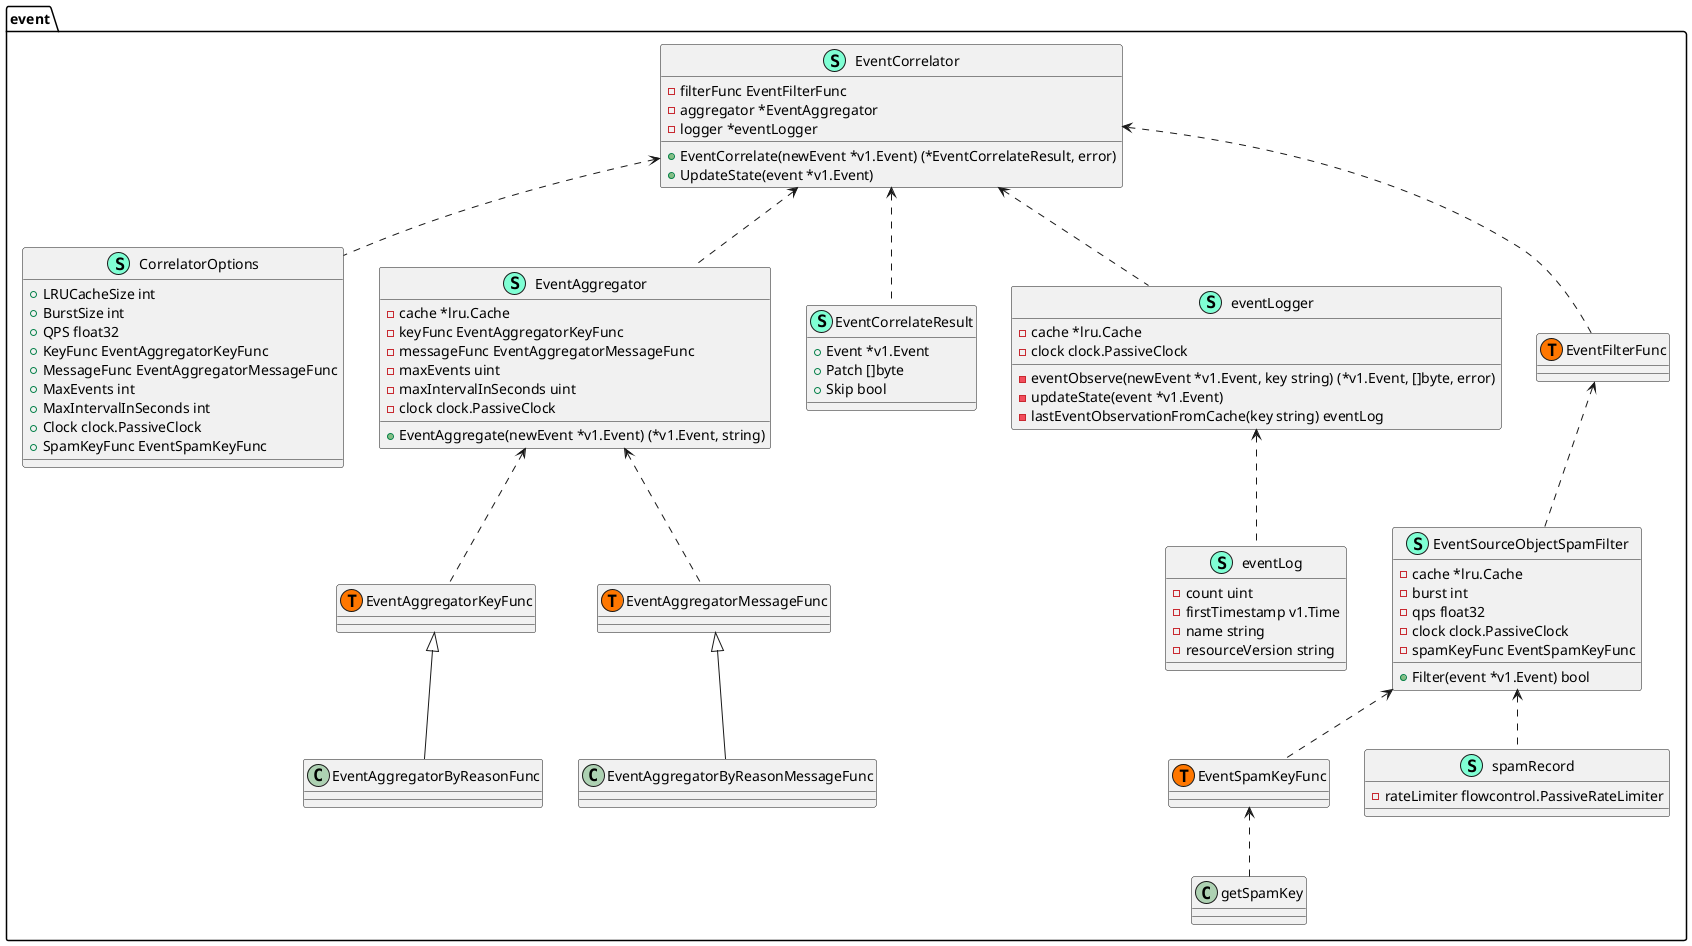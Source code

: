 @startuml
namespace event {
    class CorrelatorOptions << (S,Aquamarine) >> {
        + LRUCacheSize int
        + BurstSize int
        + QPS float32
        + KeyFunc EventAggregatorKeyFunc
        + MessageFunc EventAggregatorMessageFunc
        + MaxEvents int
        + MaxIntervalInSeconds int
        + Clock clock.PassiveClock
        + SpamKeyFunc EventSpamKeyFunc

    }
    class EventAggregator << (S,Aquamarine) >> {
        - cache *lru.Cache
        - keyFunc EventAggregatorKeyFunc
        - messageFunc EventAggregatorMessageFunc
        - maxEvents uint
        - maxIntervalInSeconds uint
        - clock clock.PassiveClock

        + EventAggregate(newEvent *v1.Event) (*v1.Event, string)

    }
    ' interface EventBroadcaster  {
    '     + StartEventWatcher(eventHandler <font color=blue>func</font>(*v1.Event) ) event.Interface
    '     + StartRecordingToSink(sink EventSink) event.Interface
    '     + StartLogging(logf <font color=blue>func</font>(string, ...<font color=blue>interface</font>{}) ) event.Interface
    '     + StartStructuredLogging(verbosity klog.Level) event.Interface
    '     + NewRecorder(scheme *runtime.Scheme, source v1.EventSource) EventRecorder
    '     + Shutdown() 

    ' }
    class EventCorrelateResult << (S,Aquamarine) >> {
        + Event *v1.Event
        + Patch []byte
        + Skip bool

    }
    class EventCorrelator << (S,Aquamarine) >> {
        - filterFunc EventFilterFunc
        - aggregator *EventAggregator
        - logger *eventLogger

        + EventCorrelate(newEvent *v1.Event) (*EventCorrelateResult, error)
        + UpdateState(event *v1.Event) 

    }
    ' interface EventRecorder  {
    '     + Event(object runtime.Object, eventtype string, reason string, message string) 
    '     + Eventf(object runtime.Object, eventtype string, reason string, messageFmt string, args ...<font color=blue>interface</font>{}) 
    '     ' + AnnotatedEventf(object runtime.Object, annotations <font color=blue>map</font>[string]string, eventtype string, reason string, messageFmt string, args ...<font color=blue>interface</font>{}) 

    ' }
    ' class EventRecorderAdapter << (S,Aquamarine) >> {
    '     - recorder EventRecorder

    '     + Eventf(regarding runtime.Object, _ runtime.Object, eventtype string, reason string, action string, note string, args ...<font color=blue>interface</font>{}) 

    ' }
    ' interface EventSink  {
    '     + Create(event *v1.Event) (*v1.Event, error)
    '     + Update(event *v1.Event) (*v1.Event, error)
    '     + Patch(oldEvent *v1.Event, data []byte) (*v1.Event, error)

    ' }
    class EventSourceObjectSpamFilter << (S,Aquamarine) >> {
        - cache *lru.Cache
        - burst int
        - qps float32
        - clock clock.PassiveClock
        - spamKeyFunc EventSpamKeyFunc

        + Filter(event *v1.Event) bool

    }
    ' class FakeRecorder << (S,Aquamarine) >> {
    '     + Events <font color=blue>chan</font> string
    '     + IncludeObject bool

    '     - writeEvent(object runtime.Object, annotations <font color=blue>map</font>[string]string, eventtype string, reason string, messageFmt string, args ...<font color=blue>interface</font>{}) 

    '     + Event(object runtime.Object, eventtype string, reason string, message string) 
    '     + Eventf(object runtime.Object, eventtype string, reason string, messageFmt string, args ...<font color=blue>interface</font>{}) 
    '     + AnnotatedEventf(object runtime.Object, annotations <font color=blue>map</font>[string]string, eventtype string, reason string, messageFmt string, args ...<font color=blue>interface</font>{}) 

    ' }
    ' class aggregateRecord << (S,Aquamarine) >> {
    '     - localKeys sets.String
    '     - lastTimestamp v1.Time

    ' }
    ' class eventBroadcasterImpl << (S,Aquamarine) >> {
    '     - sleepDuration time.Duration
    '     - options CorrelatorOptions
    '     - cancelationCtx context.Context
    '     - cancel <font color=blue>func</font>() 

    '     - recordToSink(sink EventSink, event *v1.Event, eventCorrelator *EventCorrelator) 

    '     + StartRecordingToSink(sink EventSink) event.Interface
    '     + Shutdown() 
    '     + StartLogging(logf <font color=blue>func</font>(string, ...<font color=blue>interface</font>{}) ) event.Interface
    '     + StartStructuredLogging(verbosity klog.Level) event.Interface
    '     + StartEventWatcher(eventHandler <font color=blue>func</font>(*v1.Event) ) event.Interface
    '     + NewRecorder(scheme *runtime.Scheme, source v1.EventSource) EventRecorder

    ' }
    class eventLog << (S,Aquamarine) >> {
        - count uint
        - firstTimestamp v1.Time
        - name string
        - resourceVersion string

    }
    class eventLogger << (S,Aquamarine) >> {
        - cache *lru.Cache
        - clock clock.PassiveClock

        - eventObserve(newEvent *v1.Event, key string) (*v1.Event, []byte, error)
        - updateState(event *v1.Event) 
        - lastEventObservationFromCache(key string) eventLog

    }
    class event.EventAggregatorKeyFunc << (T, #FF7700) >>  {
    }
    class event.EventAggregatorMessageFunc << (T, #FF7700) >>  {
    }
    class event.EventFilterFunc << (T, #FF7700) >>  {
    }
    class event.EventSpamKeyFunc << (T, #FF7700) >>  {
    }
    ' class recorderImpl << (S,Aquamarine) >> {
    '     - scheme *runtime.Scheme
    '     - source v1.EventSource
    '     - clock clock.PassiveClock

    '     ' - generateEvent(object runtime.Object, annotations <font color=blue>map</font>[string]string, eventtype string, reason string, message string) 
    '     ' - makeEvent(ref *v1.ObjectReference, annotations <font color=blue>map</font>[string]string, eventtype string, reason string, message string) *v1.Event

    '     ' + Event(object runtime.Object, eventtype string, reason string, message string) 
    '     ' + Eventf(object runtime.Object, eventtype string, reason string, messageFmt string, args ...<font color=blue>interface</font>{}) 
    '     ' + AnnotatedEventf(object runtime.Object, annotations <font color=blue>map</font>[string]string, eventtype string, reason string, messageFmt string, args ...<font color=blue>interface</font>{}) 

    ' }
    class spamRecord << (S,Aquamarine) >> {
        - rateLimiter flowcontrol.PassiveRateLimiter

    }
    ' class "<font color=blue>func</font>(*v1.Event) bool" as fontcolorbluefuncfontv1Eventbool {
    '     'This class was created so that we can correctly have an alias pointing to this name. Since it contains dots that can break namespaces
    ' }
    ' class "<font color=blue>func</font>(*v1.Event) string" as fontcolorbluefuncfontv1Eventstring {
    '     'This class was created so that we can correctly have an alias pointing to this name. Since it contains dots that can break namespaces
    ' }
    ' class "<font color=blue>func</font>(*v1.Event) (string, string)" as fontcolorbluefuncfontv1Eventstringstring {
    '     'This class was created so that we can correctly have an alias pointing to this name. Since it contains dots that can break namespaces
    ' }
}
' "sync.RWMutex" *-- "event.EventAggregator"
' "sync.RWMutex" *-- "event.EventSourceObjectSpamFilter"
' "sync.RWMutex" *-- "event.eventLogger"


' "event.EventRecorder" <|-- "event.FakeRecorder"
' "event.EventRecorder" <|-- "event.recorderImpl"
' "event.EventBroadcaster" <|-- "event.eventBroadcasterImpl"
' "event.Broadcaster" *-- "event.eventBroadcasterImpl"
' "event.Broadcaster" *-- "event.recorderImpl"
' "event.EventRecorder" <.. "event.EventBroadcaster"
' "event.EventBroadcaster" <.. "event.EventSink"
' "event.Broadcaster" <.. "event.broadcasterWatcher"

"event.EventCorrelator" <.. "event.eventLogger"
"event.EventCorrelator" <.. "event.EventFilterFunc"
"event.EventFilterFunc" <.. "event.EventSourceObjectSpamFilter"
"event.EventCorrelator" <.. "event.EventAggregator"
"event.EventCorrelator" <.. "event.EventCorrelateResult"
"event.EventCorrelator" <.. "event.CorrelatorOptions"

"event.EventSourceObjectSpamFilter" <.. "event.EventSpamKeyFunc"
"event.EventSourceObjectSpamFilter" <.. "event.spamRecord"
"event.EventSpamKeyFunc" <.. "event.getSpamKey"


"event.EventAggregator" <.. "event.EventAggregatorKeyFunc"
"event.EventAggregator" <.. "event.EventAggregatorMessageFunc"

"event.EventAggregatorKeyFunc" <|-- "event.EventAggregatorByReasonFunc"
"event.EventAggregatorMessageFunc" <|-- "event.EventAggregatorByReasonMessageFunc"

"event.eventLogger" <.. "event.eventLog"

namespace event {
    ' class Broadcaster << (S,Aquamarine) >> {
    '     - watchers <font color=blue>map</font>[int64]*broadcasterWatcher
    '     - nextWatcher int64
    '     - distributing sync.WaitGroup
    '     - incomingBlock sync.Mutex
    '     - incoming <font color=blue>chan</font> Event
    '     - stopped <font color=blue>chan</font> <font color=blue>struct</font>{}
    '     - watchQueueLength int
    '     - fullChannelBehavior FullChannelBehavior

    '     - blockQueue(f <font color=blue>func</font>() ) 
    '     - stopWatching(id int64) 
    '     - closeAll() 
    '     - loop() 
    '     - distribute(event Event) 

    '     + Watch() (Interface, error)
    '     + WatchWithPrefix(queuedEvents []Event) (Interface, error)
    '     + Action(action EventType, obj runtime.Object) error
    '     + ActionOrDrop(action EventType, obj runtime.Object) (bool, error)
    '     + Shutdown() 

    ' }
    ' class broadcasterWatcher << (S,Aquamarine) >> {
    '     - result <font color=blue>chan</font> Event
    '     - stopped <font color=blue>chan</font> <font color=blue>struct</font>{}
    '     - stop sync.Once
    '     - id int64
    '     - m *Broadcaster

    '     + ResultChan() <font color=blue>chan</font> Event
    '     + Stop() 

    ' }
    ' class functionFakeRuntimeObject << (S,Aquamarine) >> {
    '     + GetObjectKind() schema.ObjectKind
    '     + DeepCopyObject() runtime.Object

    ' }
    ' class event.FullChannelBehavior << (T, #FF7700) >>  {
    ' }
    ' class event.functionFakeRuntimeObject << (T, #FF7700) >>  {
    ' }
}


' "__builtin__.int" #.. "event.FullChannelBehavior"
' "event.fontcolorbluefuncfontv1Eventstringstring" #.. "event.EventAggregatorKeyFunc"
' "event.fontcolorbluefuncfontv1Eventbool" #.. "event.EventFilterFunc"
' "event.fontcolorbluefuncfontv1Eventstring" #.. "event.EventAggregatorMessageFunc"
' "event.fontcolorbluefuncfontv1Eventstring" #.. "event.EventSpamKeyFunc"
' "event.<font color=blue>func</font>() " #.. "event.functionFakeRuntimeObject"
@enduml
